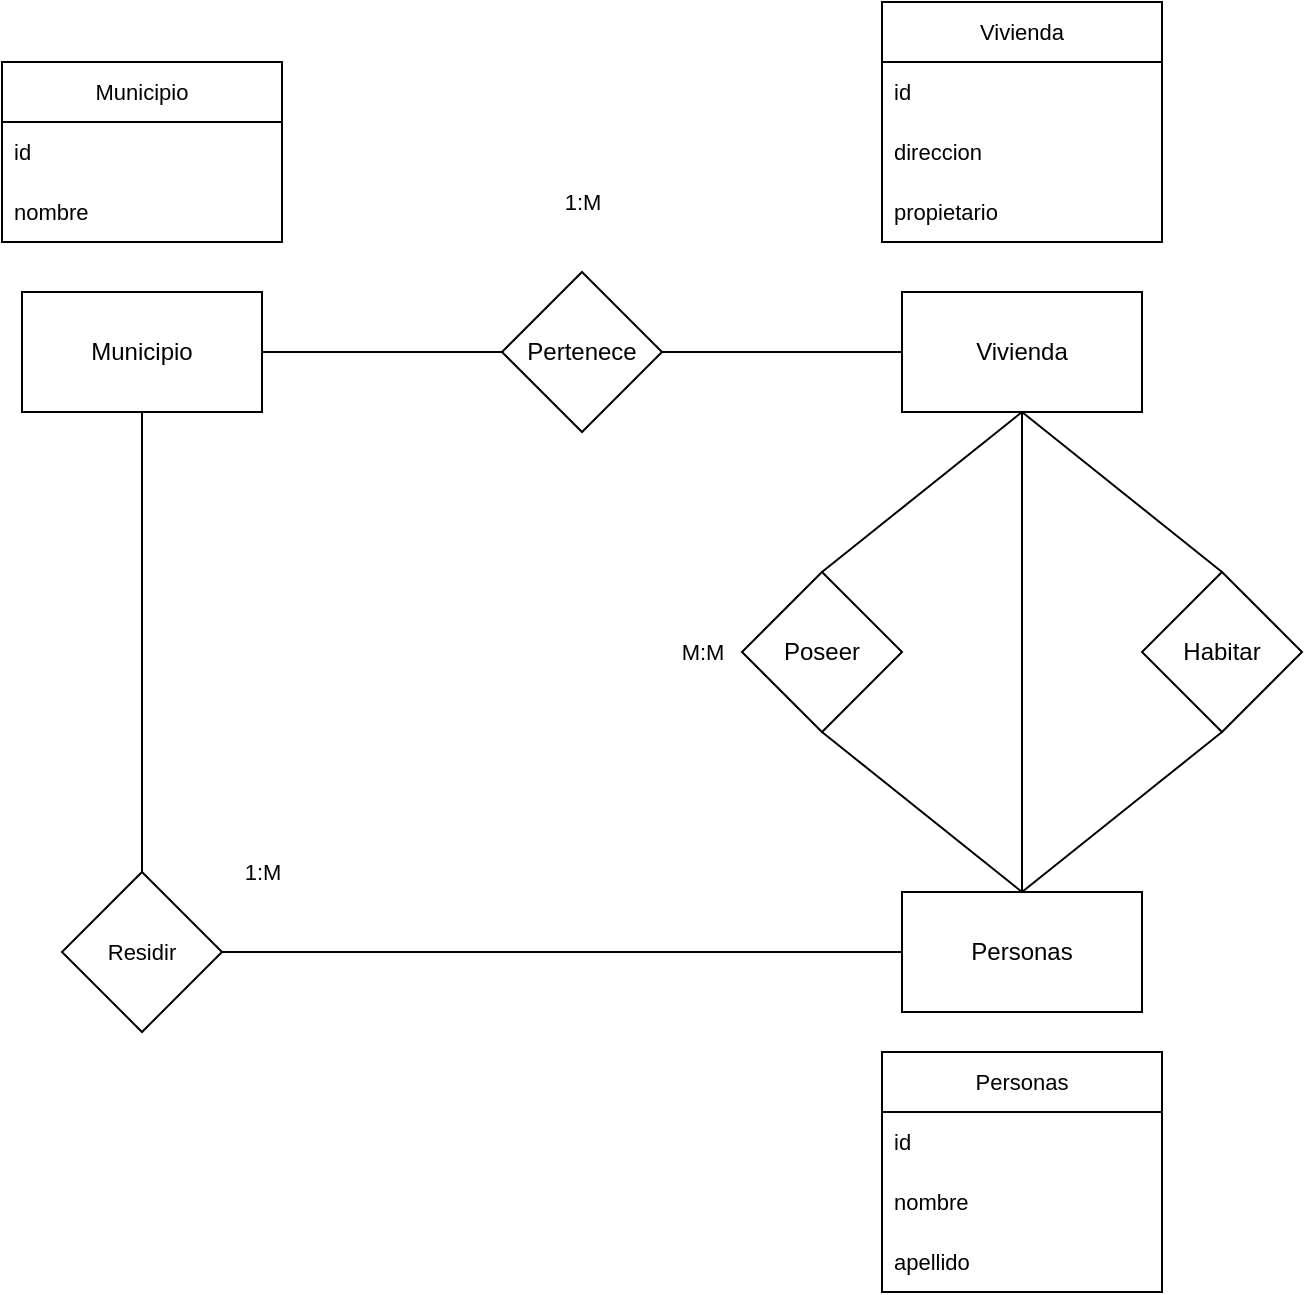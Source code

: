 <mxfile version="23.1.6" type="github">
  <diagram name="Page-1" id="1Qh1oJwjWRbjdcZ3mO6Z">
    <mxGraphModel dx="798" dy="1445" grid="1" gridSize="10" guides="1" tooltips="1" connect="1" arrows="1" fold="1" page="1" pageScale="1" pageWidth="850" pageHeight="1100" math="0" shadow="0">
      <root>
        <mxCell id="0" />
        <mxCell id="1" parent="0" />
        <mxCell id="IRD5EyJ8ynGbtcTby9k3-2" style="edgeStyle=none;rounded=0;orthogonalLoop=1;jettySize=auto;html=1;strokeColor=default;align=center;verticalAlign=middle;fontFamily=Helvetica;fontSize=11;fontColor=default;labelBackgroundColor=default;endArrow=none;endFill=0;startArrow=none;startFill=0;" edge="1" parent="1" source="IRD5EyJ8ynGbtcTby9k3-3" target="IRD5EyJ8ynGbtcTby9k3-5">
          <mxGeometry relative="1" as="geometry" />
        </mxCell>
        <mxCell id="IRD5EyJ8ynGbtcTby9k3-3" value="Vivienda" style="rounded=0;whiteSpace=wrap;html=1;" vertex="1" parent="1">
          <mxGeometry x="600" y="260" width="120" height="60" as="geometry" />
        </mxCell>
        <mxCell id="IRD5EyJ8ynGbtcTby9k3-4" value="Municipio" style="rounded=0;whiteSpace=wrap;html=1;" vertex="1" parent="1">
          <mxGeometry x="160" y="260" width="120" height="60" as="geometry" />
        </mxCell>
        <mxCell id="IRD5EyJ8ynGbtcTby9k3-5" value="Personas" style="rounded=0;whiteSpace=wrap;html=1;" vertex="1" parent="1">
          <mxGeometry x="600" y="560" width="120" height="60" as="geometry" />
        </mxCell>
        <mxCell id="IRD5EyJ8ynGbtcTby9k3-6" style="edgeStyle=none;rounded=0;orthogonalLoop=1;jettySize=auto;html=1;exitX=1;exitY=0.5;exitDx=0;exitDy=0;entryX=0;entryY=0.5;entryDx=0;entryDy=0;strokeColor=default;align=center;verticalAlign=middle;fontFamily=Helvetica;fontSize=11;fontColor=default;labelBackgroundColor=default;endArrow=none;endFill=0;" edge="1" parent="1" source="IRD5EyJ8ynGbtcTby9k3-8" target="IRD5EyJ8ynGbtcTby9k3-3">
          <mxGeometry relative="1" as="geometry" />
        </mxCell>
        <mxCell id="IRD5EyJ8ynGbtcTby9k3-7" style="edgeStyle=none;rounded=0;orthogonalLoop=1;jettySize=auto;html=1;exitX=0;exitY=0.5;exitDx=0;exitDy=0;entryX=1;entryY=0.5;entryDx=0;entryDy=0;strokeColor=default;align=center;verticalAlign=middle;fontFamily=Helvetica;fontSize=11;fontColor=default;labelBackgroundColor=default;endArrow=none;endFill=0;" edge="1" parent="1" source="IRD5EyJ8ynGbtcTby9k3-8" target="IRD5EyJ8ynGbtcTby9k3-4">
          <mxGeometry relative="1" as="geometry" />
        </mxCell>
        <mxCell id="IRD5EyJ8ynGbtcTby9k3-8" value="Pertenece" style="rhombus;whiteSpace=wrap;html=1;" vertex="1" parent="1">
          <mxGeometry x="400" y="250" width="80" height="80" as="geometry" />
        </mxCell>
        <mxCell id="IRD5EyJ8ynGbtcTby9k3-9" style="rounded=0;orthogonalLoop=1;jettySize=auto;html=1;exitX=0.5;exitY=0;exitDx=0;exitDy=0;endArrow=none;endFill=0;entryX=0.5;entryY=1;entryDx=0;entryDy=0;" edge="1" parent="1" source="IRD5EyJ8ynGbtcTby9k3-11" target="IRD5EyJ8ynGbtcTby9k3-3">
          <mxGeometry relative="1" as="geometry">
            <mxPoint x="620" y="290" as="targetPoint" />
          </mxGeometry>
        </mxCell>
        <mxCell id="IRD5EyJ8ynGbtcTby9k3-10" style="edgeStyle=none;rounded=0;orthogonalLoop=1;jettySize=auto;html=1;exitX=0.5;exitY=1;exitDx=0;exitDy=0;strokeColor=default;align=center;verticalAlign=middle;fontFamily=Helvetica;fontSize=11;fontColor=default;labelBackgroundColor=default;endArrow=none;endFill=0;" edge="1" parent="1" source="IRD5EyJ8ynGbtcTby9k3-11">
          <mxGeometry relative="1" as="geometry">
            <mxPoint x="660" y="560" as="targetPoint" />
          </mxGeometry>
        </mxCell>
        <mxCell id="IRD5EyJ8ynGbtcTby9k3-11" value="Habitar" style="rhombus;whiteSpace=wrap;html=1;" vertex="1" parent="1">
          <mxGeometry x="720" y="400" width="80" height="80" as="geometry" />
        </mxCell>
        <mxCell id="IRD5EyJ8ynGbtcTby9k3-12" style="rounded=0;orthogonalLoop=1;jettySize=auto;html=1;exitX=0.5;exitY=0;exitDx=0;exitDy=0;entryX=0.5;entryY=1;entryDx=0;entryDy=0;endArrow=none;endFill=0;" edge="1" parent="1" source="IRD5EyJ8ynGbtcTby9k3-14" target="IRD5EyJ8ynGbtcTby9k3-3">
          <mxGeometry relative="1" as="geometry" />
        </mxCell>
        <mxCell id="IRD5EyJ8ynGbtcTby9k3-13" style="rounded=0;orthogonalLoop=1;jettySize=auto;html=1;exitX=0.5;exitY=1;exitDx=0;exitDy=0;endArrow=none;endFill=0;" edge="1" parent="1" source="IRD5EyJ8ynGbtcTby9k3-14">
          <mxGeometry relative="1" as="geometry">
            <mxPoint x="660" y="560" as="targetPoint" />
          </mxGeometry>
        </mxCell>
        <mxCell id="IRD5EyJ8ynGbtcTby9k3-14" value="Poseer" style="rhombus;whiteSpace=wrap;html=1;" vertex="1" parent="1">
          <mxGeometry x="520" y="400" width="80" height="80" as="geometry" />
        </mxCell>
        <mxCell id="IRD5EyJ8ynGbtcTby9k3-15" value="1:M" style="text;html=1;align=center;verticalAlign=middle;resizable=0;points=[];autosize=1;strokeColor=none;fillColor=none;fontFamily=Helvetica;fontSize=11;fontColor=default;labelBackgroundColor=default;" vertex="1" parent="1">
          <mxGeometry x="420" y="200" width="40" height="30" as="geometry" />
        </mxCell>
        <mxCell id="IRD5EyJ8ynGbtcTby9k3-16" value="M:M" style="text;html=1;align=center;verticalAlign=middle;resizable=0;points=[];autosize=1;strokeColor=none;fillColor=none;fontFamily=Helvetica;fontSize=11;fontColor=default;labelBackgroundColor=default;" vertex="1" parent="1">
          <mxGeometry x="480" y="425" width="40" height="30" as="geometry" />
        </mxCell>
        <mxCell id="IRD5EyJ8ynGbtcTby9k3-17" style="edgeStyle=none;rounded=0;orthogonalLoop=1;jettySize=auto;html=1;entryX=0.5;entryY=1;entryDx=0;entryDy=0;strokeColor=default;align=center;verticalAlign=middle;fontFamily=Helvetica;fontSize=11;fontColor=default;labelBackgroundColor=default;endArrow=none;endFill=0;" edge="1" parent="1" source="IRD5EyJ8ynGbtcTby9k3-19" target="IRD5EyJ8ynGbtcTby9k3-4">
          <mxGeometry relative="1" as="geometry" />
        </mxCell>
        <mxCell id="IRD5EyJ8ynGbtcTby9k3-18" style="edgeStyle=none;rounded=0;orthogonalLoop=1;jettySize=auto;html=1;entryX=0;entryY=0.5;entryDx=0;entryDy=0;strokeColor=default;align=center;verticalAlign=middle;fontFamily=Helvetica;fontSize=11;fontColor=default;labelBackgroundColor=default;endArrow=none;endFill=0;" edge="1" parent="1" source="IRD5EyJ8ynGbtcTby9k3-19" target="IRD5EyJ8ynGbtcTby9k3-5">
          <mxGeometry relative="1" as="geometry" />
        </mxCell>
        <mxCell id="IRD5EyJ8ynGbtcTby9k3-19" value="Residir" style="rhombus;whiteSpace=wrap;html=1;fontFamily=Helvetica;fontSize=11;fontColor=default;labelBackgroundColor=default;" vertex="1" parent="1">
          <mxGeometry x="180" y="550" width="80" height="80" as="geometry" />
        </mxCell>
        <mxCell id="IRD5EyJ8ynGbtcTby9k3-20" value="1:M" style="text;html=1;align=center;verticalAlign=middle;resizable=0;points=[];autosize=1;strokeColor=none;fillColor=none;fontFamily=Helvetica;fontSize=11;fontColor=default;labelBackgroundColor=default;" vertex="1" parent="1">
          <mxGeometry x="260" y="535" width="40" height="30" as="geometry" />
        </mxCell>
        <mxCell id="IRD5EyJ8ynGbtcTby9k3-21" value="Personas" style="swimlane;fontStyle=0;childLayout=stackLayout;horizontal=1;startSize=30;horizontalStack=0;resizeParent=1;resizeParentMax=0;resizeLast=0;collapsible=1;marginBottom=0;whiteSpace=wrap;html=1;fontFamily=Helvetica;fontSize=11;fontColor=default;labelBackgroundColor=default;" vertex="1" parent="1">
          <mxGeometry x="590" y="640" width="140" height="120" as="geometry" />
        </mxCell>
        <mxCell id="IRD5EyJ8ynGbtcTby9k3-22" value="id&lt;span style=&quot;white-space: pre;&quot;&gt;&#x9;&lt;/span&gt;&lt;span style=&quot;white-space: pre;&quot;&gt;&#x9;&lt;/span&gt;&lt;span style=&quot;white-space: pre;&quot;&gt;&#x9;&lt;/span&gt;" style="text;strokeColor=none;fillColor=none;align=left;verticalAlign=middle;spacingLeft=4;spacingRight=4;overflow=hidden;points=[[0,0.5],[1,0.5]];portConstraint=eastwest;rotatable=0;whiteSpace=wrap;html=1;fontFamily=Helvetica;fontSize=11;fontColor=default;labelBackgroundColor=default;" vertex="1" parent="IRD5EyJ8ynGbtcTby9k3-21">
          <mxGeometry y="30" width="140" height="30" as="geometry" />
        </mxCell>
        <mxCell id="IRD5EyJ8ynGbtcTby9k3-23" value="nombre" style="text;strokeColor=none;fillColor=none;align=left;verticalAlign=middle;spacingLeft=4;spacingRight=4;overflow=hidden;points=[[0,0.5],[1,0.5]];portConstraint=eastwest;rotatable=0;whiteSpace=wrap;html=1;fontFamily=Helvetica;fontSize=11;fontColor=default;labelBackgroundColor=default;" vertex="1" parent="IRD5EyJ8ynGbtcTby9k3-21">
          <mxGeometry y="60" width="140" height="30" as="geometry" />
        </mxCell>
        <mxCell id="IRD5EyJ8ynGbtcTby9k3-24" value="apellido" style="text;strokeColor=none;fillColor=none;align=left;verticalAlign=middle;spacingLeft=4;spacingRight=4;overflow=hidden;points=[[0,0.5],[1,0.5]];portConstraint=eastwest;rotatable=0;whiteSpace=wrap;html=1;fontFamily=Helvetica;fontSize=11;fontColor=default;labelBackgroundColor=default;" vertex="1" parent="IRD5EyJ8ynGbtcTby9k3-21">
          <mxGeometry y="90" width="140" height="30" as="geometry" />
        </mxCell>
        <mxCell id="IRD5EyJ8ynGbtcTby9k3-25" value="Municipio" style="swimlane;fontStyle=0;childLayout=stackLayout;horizontal=1;startSize=30;horizontalStack=0;resizeParent=1;resizeParentMax=0;resizeLast=0;collapsible=1;marginBottom=0;whiteSpace=wrap;html=1;fontFamily=Helvetica;fontSize=11;fontColor=default;labelBackgroundColor=default;" vertex="1" parent="1">
          <mxGeometry x="150" y="145" width="140" height="90" as="geometry" />
        </mxCell>
        <mxCell id="IRD5EyJ8ynGbtcTby9k3-26" value="id" style="text;strokeColor=none;fillColor=none;align=left;verticalAlign=middle;spacingLeft=4;spacingRight=4;overflow=hidden;points=[[0,0.5],[1,0.5]];portConstraint=eastwest;rotatable=0;whiteSpace=wrap;html=1;fontFamily=Helvetica;fontSize=11;fontColor=default;labelBackgroundColor=default;" vertex="1" parent="IRD5EyJ8ynGbtcTby9k3-25">
          <mxGeometry y="30" width="140" height="30" as="geometry" />
        </mxCell>
        <mxCell id="IRD5EyJ8ynGbtcTby9k3-27" value="nombre" style="text;strokeColor=none;fillColor=none;align=left;verticalAlign=middle;spacingLeft=4;spacingRight=4;overflow=hidden;points=[[0,0.5],[1,0.5]];portConstraint=eastwest;rotatable=0;whiteSpace=wrap;html=1;fontFamily=Helvetica;fontSize=11;fontColor=default;labelBackgroundColor=default;" vertex="1" parent="IRD5EyJ8ynGbtcTby9k3-25">
          <mxGeometry y="60" width="140" height="30" as="geometry" />
        </mxCell>
        <mxCell id="IRD5EyJ8ynGbtcTby9k3-28" value="Vivienda" style="swimlane;fontStyle=0;childLayout=stackLayout;horizontal=1;startSize=30;horizontalStack=0;resizeParent=1;resizeParentMax=0;resizeLast=0;collapsible=1;marginBottom=0;whiteSpace=wrap;html=1;fontFamily=Helvetica;fontSize=11;fontColor=default;labelBackgroundColor=default;" vertex="1" parent="1">
          <mxGeometry x="590" y="115" width="140" height="120" as="geometry" />
        </mxCell>
        <mxCell id="IRD5EyJ8ynGbtcTby9k3-29" value="id" style="text;strokeColor=none;fillColor=none;align=left;verticalAlign=middle;spacingLeft=4;spacingRight=4;overflow=hidden;points=[[0,0.5],[1,0.5]];portConstraint=eastwest;rotatable=0;whiteSpace=wrap;html=1;fontFamily=Helvetica;fontSize=11;fontColor=default;labelBackgroundColor=default;" vertex="1" parent="IRD5EyJ8ynGbtcTby9k3-28">
          <mxGeometry y="30" width="140" height="30" as="geometry" />
        </mxCell>
        <mxCell id="IRD5EyJ8ynGbtcTby9k3-30" value="direccion" style="text;strokeColor=none;fillColor=none;align=left;verticalAlign=middle;spacingLeft=4;spacingRight=4;overflow=hidden;points=[[0,0.5],[1,0.5]];portConstraint=eastwest;rotatable=0;whiteSpace=wrap;html=1;fontFamily=Helvetica;fontSize=11;fontColor=default;labelBackgroundColor=default;" vertex="1" parent="IRD5EyJ8ynGbtcTby9k3-28">
          <mxGeometry y="60" width="140" height="30" as="geometry" />
        </mxCell>
        <mxCell id="IRD5EyJ8ynGbtcTby9k3-31" value="propietario" style="text;strokeColor=none;fillColor=none;align=left;verticalAlign=middle;spacingLeft=4;spacingRight=4;overflow=hidden;points=[[0,0.5],[1,0.5]];portConstraint=eastwest;rotatable=0;whiteSpace=wrap;html=1;fontFamily=Helvetica;fontSize=11;fontColor=default;labelBackgroundColor=default;" vertex="1" parent="IRD5EyJ8ynGbtcTby9k3-28">
          <mxGeometry y="90" width="140" height="30" as="geometry" />
        </mxCell>
      </root>
    </mxGraphModel>
  </diagram>
</mxfile>
